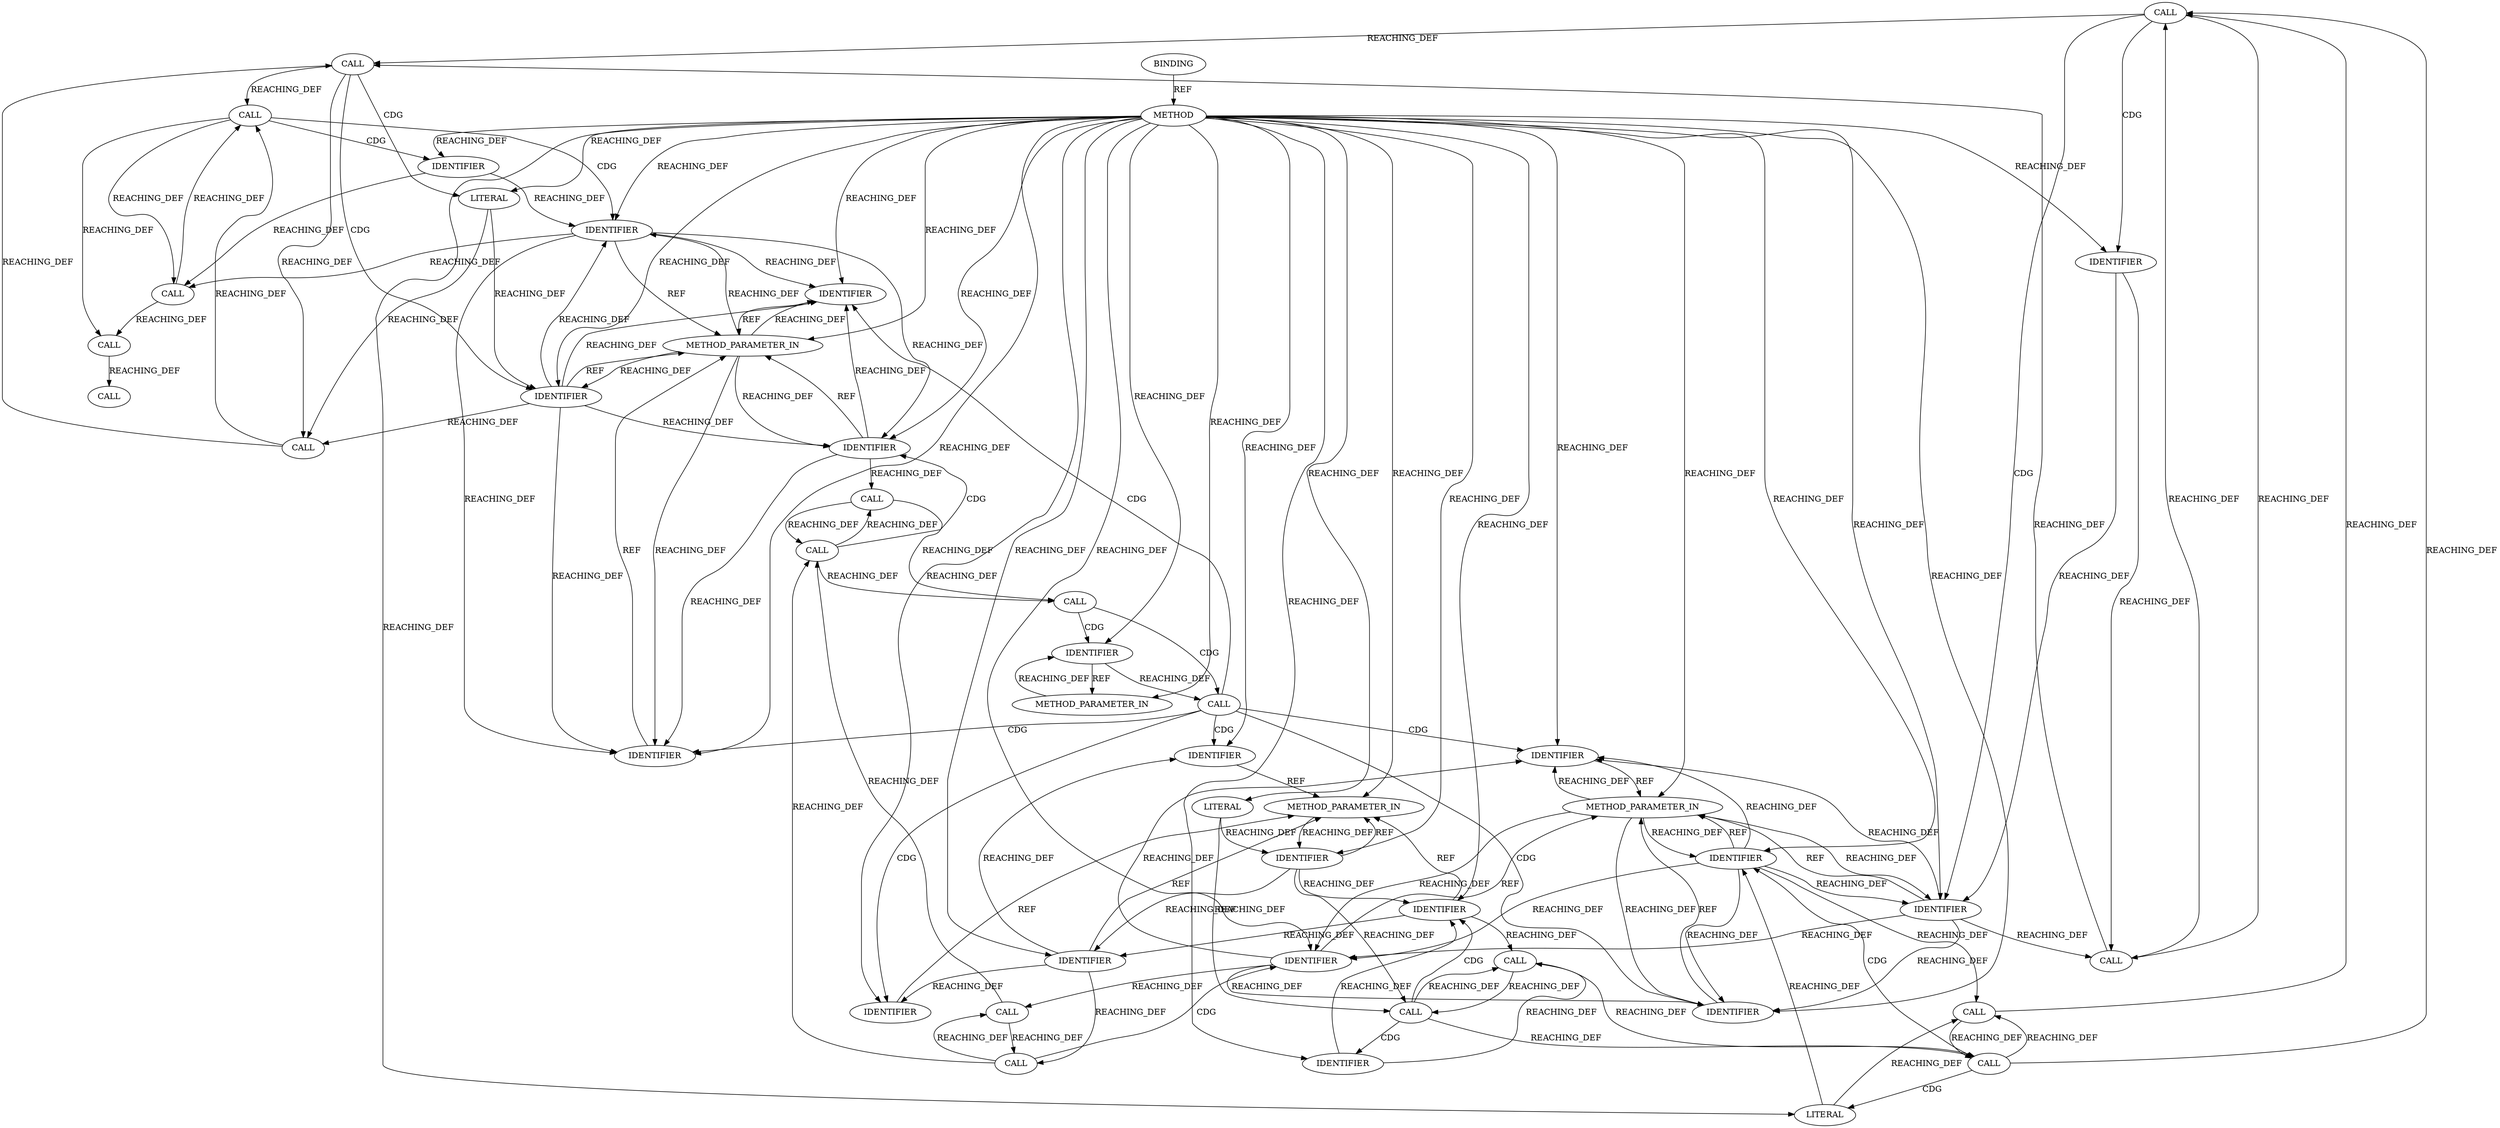 strict digraph "" {
	node [label="\N"];
	1230	[ARGUMENT_INDEX=1,
		CODE="front_len < 0 || front_len > CEPH_MSG_MAX_FRONT_LEN ||
	       middle_len < 0",
		COLUMN_NUMBER=9,
		DISPATCH_TYPE=STATIC_DISPATCH,
		LINE_NUMBER=413,
		METHOD_FULL_NAME="<operator>.logicalOr",
		NAME="<operator>.logicalOr",
		ORDER=1,
		TYPE_FULL_NAME="<empty>",
		filename="messenger_v2.c",
		label=CALL];
	1229	[ARGUMENT_INDEX=1,
		CODE="front_len < 0 || front_len > CEPH_MSG_MAX_FRONT_LEN ||
	       middle_len < 0 || middle_len > CEPH_MSG_MAX_MIDDLE_LEN",
		COLUMN_NUMBER=9,
		DISPATCH_TYPE=STATIC_DISPATCH,
		LINE_NUMBER=413,
		METHOD_FULL_NAME="<operator>.logicalOr",
		NAME="<operator>.logicalOr",
		ORDER=1,
		TYPE_FULL_NAME="<empty>",
		filename="messenger_v2.c",
		label=CALL];
	1230 -> 1229	[VARIABLE="front_len < 0 || front_len > CEPH_MSG_MAX_FRONT_LEN ||
	       middle_len < 0",
		label=REACHING_DEF];
	1241	[ARGUMENT_INDEX=2,
		CODE="middle_len > CEPH_MSG_MAX_MIDDLE_LEN",
		COLUMN_NUMBER=27,
		DISPATCH_TYPE=STATIC_DISPATCH,
		LINE_NUMBER=414,
		METHOD_FULL_NAME="<operator>.greaterThan",
		NAME="<operator>.greaterThan",
		ORDER=2,
		TYPE_FULL_NAME="<empty>",
		filename="messenger_v2.c",
		label=CALL];
	1230 -> 1241	[VARIABLE="front_len < 0 || front_len > CEPH_MSG_MAX_FRONT_LEN ||
	       middle_len < 0",
		label=REACHING_DEF];
	1242	[ARGUMENT_INDEX=1,
		CODE=middle_len,
		COLUMN_NUMBER=27,
		LINE_NUMBER=414,
		NAME=middle_len,
		ORDER=1,
		TYPE_FULL_NAME=int,
		filename="messenger_v2.c",
		label=IDENTIFIER];
	1230 -> 1242	[label=CDG];
	1243	[ARGUMENT_INDEX=2,
		CODE=CEPH_MSG_MAX_MIDDLE_LEN,
		COLUMN_NUMBER=40,
		LINE_NUMBER=414,
		NAME=CEPH_MSG_MAX_MIDDLE_LEN,
		ORDER=2,
		TYPE_FULL_NAME=ANY,
		filename="messenger_v2.c",
		label=IDENTIFIER];
	1230 -> 1243	[label=CDG];
	1228	[ARGUMENT_INDEX=1,
		CODE="front_len < 0 || front_len > CEPH_MSG_MAX_FRONT_LEN ||
	       middle_len < 0 || middle_len > CEPH_MSG_MAX_MIDDLE_LEN ||
	       \
data_len < 0",
		COLUMN_NUMBER=9,
		DISPATCH_TYPE=STATIC_DISPATCH,
		LINE_NUMBER=413,
		METHOD_FULL_NAME="<operator>.logicalOr",
		NAME="<operator>.logicalOr",
		ORDER=1,
		TYPE_FULL_NAME="<empty>",
		filename="messenger_v2.c",
		label=CALL];
	1229 -> 1228	[VARIABLE="front_len < 0 || front_len > CEPH_MSG_MAX_FRONT_LEN ||
	       middle_len < 0 || middle_len > CEPH_MSG_MAX_MIDDLE_LEN",
		label=REACHING_DEF];
	1245	[ARGUMENT_INDEX=1,
		CODE=data_len,
		COLUMN_NUMBER=9,
		LINE_NUMBER=415,
		NAME=data_len,
		ORDER=1,
		TYPE_FULL_NAME=int,
		filename="messenger_v2.c",
		label=IDENTIFIER];
	1229 -> 1245	[label=CDG];
	1244	[ARGUMENT_INDEX=2,
		CODE="data_len < 0",
		COLUMN_NUMBER=9,
		DISPATCH_TYPE=STATIC_DISPATCH,
		LINE_NUMBER=415,
		METHOD_FULL_NAME="<operator>.lessThan",
		NAME="<operator>.lessThan",
		ORDER=2,
		TYPE_FULL_NAME="<empty>",
		filename="messenger_v2.c",
		label=CALL];
	1229 -> 1244	[VARIABLE="front_len < 0 || front_len > CEPH_MSG_MAX_FRONT_LEN ||
	       middle_len < 0 || middle_len > CEPH_MSG_MAX_MIDDLE_LEN",
		label=REACHING_DEF];
	1246	[ARGUMENT_INDEX=2,
		CODE=0,
		COLUMN_NUMBER=20,
		LINE_NUMBER=415,
		ORDER=2,
		TYPE_FULL_NAME=int,
		filename="messenger_v2.c",
		label=LITERAL];
	1229 -> 1246	[label=CDG];
	1241 -> 1230	[VARIABLE="middle_len > CEPH_MSG_MAX_MIDDLE_LEN",
		label=REACHING_DEF];
	1241 -> 1229	[VARIABLE="middle_len > CEPH_MSG_MAX_MIDDLE_LEN",
		label=REACHING_DEF];
	1242 -> 1241	[VARIABLE=middle_len,
		label=REACHING_DEF];
	1222	[CODE="int middle_len",
		COLUMN_NUMBER=45,
		EVALUATION_STRATEGY=BY_VALUE,
		INDEX=2,
		IS_VARIADIC=false,
		LINE_NUMBER=410,
		NAME=middle_len,
		ORDER=2,
		TYPE_FULL_NAME=int,
		filename="messenger_v2.c",
		label=METHOD_PARAMETER_IN];
	1242 -> 1222	[label=REF];
	1256	[ARGUMENT_INDEX=1,
		CODE=middle_len,
		COLUMN_NUMBER=21,
		LINE_NUMBER=417,
		NAME=middle_len,
		ORDER=1,
		TYPE_FULL_NAME=int,
		filename="messenger_v2.c",
		label=IDENTIFIER];
	1242 -> 1256	[VARIABLE=middle_len,
		label=REACHING_DEF];
	1271	[ARGUMENT_INDEX=2,
		CODE=middle_len,
		COLUMN_NUMBER=22,
		LINE_NUMBER=421,
		NAME=middle_len,
		ORDER=2,
		TYPE_FULL_NAME=int,
		filename="messenger_v2.c",
		label=IDENTIFIER];
	1242 -> 1271	[VARIABLE=middle_len,
		label=REACHING_DEF];
	1281	[ARGUMENT_INDEX=1,
		CODE=middle_len,
		COLUMN_NUMBER=44,
		LINE_NUMBER=424,
		NAME=middle_len,
		ORDER=1,
		TYPE_FULL_NAME=int,
		filename="messenger_v2.c",
		label=IDENTIFIER];
	1242 -> 1281	[VARIABLE=middle_len,
		label=REACHING_DEF];
	1243 -> 1241	[VARIABLE=CEPH_MSG_MAX_MIDDLE_LEN,
		label=REACHING_DEF];
	1243 -> 1242	[VARIABLE=CEPH_MSG_MAX_MIDDLE_LEN,
		label=REACHING_DEF];
	1236	[ARGUMENT_INDEX=1,
		CODE=front_len,
		COLUMN_NUMBER=26,
		LINE_NUMBER=413,
		NAME=front_len,
		ORDER=1,
		TYPE_FULL_NAME=int,
		filename="messenger_v2.c",
		label=IDENTIFIER];
	1221	[CODE="int front_len",
		COLUMN_NUMBER=30,
		EVALUATION_STRATEGY=BY_VALUE,
		INDEX=1,
		IS_VARIADIC=false,
		LINE_NUMBER=410,
		NAME=front_len,
		ORDER=1,
		TYPE_FULL_NAME=int,
		filename="messenger_v2.c",
		label=METHOD_PARAMETER_IN];
	1236 -> 1221	[label=REF];
	1235	[ARGUMENT_INDEX=2,
		CODE="front_len > CEPH_MSG_MAX_FRONT_LEN",
		COLUMN_NUMBER=26,
		DISPATCH_TYPE=STATIC_DISPATCH,
		LINE_NUMBER=413,
		METHOD_FULL_NAME="<operator>.greaterThan",
		NAME="<operator>.greaterThan",
		ORDER=2,
		TYPE_FULL_NAME="<empty>",
		filename="messenger_v2.c",
		label=CALL];
	1236 -> 1235	[VARIABLE=front_len,
		label=REACHING_DEF];
	1254	[ARGUMENT_INDEX=1,
		CODE=front_len,
		COLUMN_NUMBER=7,
		LINE_NUMBER=417,
		NAME=front_len,
		ORDER=1,
		TYPE_FULL_NAME=int,
		filename="messenger_v2.c",
		label=IDENTIFIER];
	1236 -> 1254	[VARIABLE=front_len,
		label=REACHING_DEF];
	1233	[ARGUMENT_INDEX=1,
		CODE=front_len,
		COLUMN_NUMBER=9,
		LINE_NUMBER=413,
		NAME=front_len,
		ORDER=1,
		TYPE_FULL_NAME=int,
		filename="messenger_v2.c",
		label=IDENTIFIER];
	1221 -> 1233	[VARIABLE=front_len,
		label=REACHING_DEF];
	1231	[ARGUMENT_INDEX=1,
		CODE="front_len < 0 || front_len > CEPH_MSG_MAX_FRONT_LEN",
		COLUMN_NUMBER=9,
		DISPATCH_TYPE=STATIC_DISPATCH,
		LINE_NUMBER=413,
		METHOD_FULL_NAME="<operator>.logicalOr",
		NAME="<operator>.logicalOr",
		ORDER=1,
		TYPE_FULL_NAME="<empty>",
		filename="messenger_v2.c",
		label=CALL];
	1235 -> 1231	[VARIABLE="front_len > CEPH_MSG_MAX_FRONT_LEN",
		label=REACHING_DEF];
	1232	[ARGUMENT_INDEX=1,
		CODE="front_len < 0",
		COLUMN_NUMBER=9,
		DISPATCH_TYPE=STATIC_DISPATCH,
		LINE_NUMBER=413,
		METHOD_FULL_NAME="<operator>.lessThan",
		NAME="<operator>.lessThan",
		ORDER=1,
		TYPE_FULL_NAME="<empty>",
		filename="messenger_v2.c",
		label=CALL];
	1235 -> 1232	[VARIABLE="front_len > CEPH_MSG_MAX_FRONT_LEN",
		label=REACHING_DEF];
	1254 -> 1221	[label=REF];
	1253	[ARGUMENT_INDEX=1,
		CODE="!front_len",
		COLUMN_NUMBER=6,
		DISPATCH_TYPE=STATIC_DISPATCH,
		LINE_NUMBER=417,
		METHOD_FULL_NAME="<operator>.logicalNot",
		NAME="<operator>.logicalNot",
		ORDER=1,
		TYPE_FULL_NAME="<empty>",
		filename="messenger_v2.c",
		label=CALL];
	1254 -> 1253	[VARIABLE=front_len,
		label=REACHING_DEF];
	1270	[ARGUMENT_INDEX=1,
		CODE=front_len,
		COLUMN_NUMBER=10,
		LINE_NUMBER=421,
		NAME=front_len,
		ORDER=1,
		TYPE_FULL_NAME=int,
		filename="messenger_v2.c",
		label=IDENTIFIER];
	1254 -> 1270	[VARIABLE=front_len,
		label=REACHING_DEF];
	1279	[ARGUMENT_INDEX=1,
		CODE=front_len,
		COLUMN_NUMBER=20,
		LINE_NUMBER=424,
		NAME=front_len,
		ORDER=1,
		TYPE_FULL_NAME=int,
		filename="messenger_v2.c",
		label=IDENTIFIER];
	1254 -> 1279	[VARIABLE=front_len,
		label=REACHING_DEF];
	1264	[ARGUMENT_INDEX=1,
		CODE=secure,
		COLUMN_NUMBER=7,
		LINE_NUMBER=420,
		NAME=secure,
		ORDER=1,
		TYPE_FULL_NAME=bool,
		filename="messenger_v2.c",
		label=IDENTIFIER];
	1224	[CODE="bool secure",
		COLUMN_NUMBER=9,
		EVALUATION_STRATEGY=BY_VALUE,
		INDEX=4,
		IS_VARIADIC=false,
		LINE_NUMBER=411,
		NAME=secure,
		ORDER=4,
		TYPE_FULL_NAME=bool,
		filename="messenger_v2.c",
		label=METHOD_PARAMETER_IN];
	1264 -> 1224	[label=REF];
	1263	[ARGUMENT_INDEX=-1,
		CODE="!secure",
		COLUMN_NUMBER=6,
		DISPATCH_TYPE=STATIC_DISPATCH,
		LINE_NUMBER=420,
		METHOD_FULL_NAME="<operator>.logicalNot",
		NAME="<operator>.logicalNot",
		ORDER=1,
		TYPE_FULL_NAME="<empty>",
		filename="messenger_v2.c",
		label=CALL];
	1264 -> 1263	[VARIABLE=secure,
		label=REACHING_DEF];
	1224 -> 1264	[VARIABLE=secure,
		label=REACHING_DEF];
	1272	[ARGUMENT_INDEX=2,
		CODE=data_len,
		COLUMN_NUMBER=35,
		LINE_NUMBER=421,
		NAME=data_len,
		ORDER=2,
		TYPE_FULL_NAME=int,
		filename="messenger_v2.c",
		label=IDENTIFIER];
	1263 -> 1272	[label=CDG];
	1283	[ARGUMENT_INDEX=1,
		CODE=data_len,
		COLUMN_NUMBER=20,
		LINE_NUMBER=425,
		NAME=data_len,
		ORDER=1,
		TYPE_FULL_NAME=int,
		filename="messenger_v2.c",
		label=IDENTIFIER];
	1263 -> 1283	[label=CDG];
	1263 -> 1271	[label=CDG];
	1263 -> 1281	[label=CDG];
	1263 -> 1270	[label=CDG];
	1263 -> 1279	[label=CDG];
	1252	[ARGUMENT_INDEX=1,
		CODE="!front_len && !middle_len",
		COLUMN_NUMBER=6,
		DISPATCH_TYPE=STATIC_DISPATCH,
		LINE_NUMBER=417,
		METHOD_FULL_NAME="<operator>.logicalAnd",
		NAME="<operator>.logicalAnd",
		ORDER=1,
		TYPE_FULL_NAME="<empty>",
		filename="messenger_v2.c",
		label=CALL];
	1251	[ARGUMENT_INDEX=-1,
		CODE="!front_len && !middle_len && !data_len",
		COLUMN_NUMBER=6,
		DISPATCH_TYPE=STATIC_DISPATCH,
		LINE_NUMBER=417,
		METHOD_FULL_NAME="<operator>.logicalAnd",
		NAME="<operator>.logicalAnd",
		ORDER=1,
		TYPE_FULL_NAME="<empty>",
		filename="messenger_v2.c",
		label=CALL];
	1252 -> 1251	[VARIABLE="!front_len && !middle_len",
		label=REACHING_DEF];
	1257	[ARGUMENT_INDEX=2,
		CODE="!data_len",
		COLUMN_NUMBER=35,
		DISPATCH_TYPE=STATIC_DISPATCH,
		LINE_NUMBER=417,
		METHOD_FULL_NAME="<operator>.logicalNot",
		NAME="<operator>.logicalNot",
		ORDER=2,
		TYPE_FULL_NAME="<empty>",
		filename="messenger_v2.c",
		label=CALL];
	1252 -> 1257	[VARIABLE="!front_len && !middle_len",
		label=REACHING_DEF];
	1258	[ARGUMENT_INDEX=1,
		CODE=data_len,
		COLUMN_NUMBER=36,
		LINE_NUMBER=417,
		NAME=data_len,
		ORDER=1,
		TYPE_FULL_NAME=int,
		filename="messenger_v2.c",
		label=IDENTIFIER];
	1252 -> 1258	[label=CDG];
	1251 -> 1264	[label=CDG];
	1251 -> 1263	[label=CDG];
	1257 -> 1252	[VARIABLE="!data_len",
		label=REACHING_DEF];
	1257 -> 1251	[VARIABLE="!data_len",
		label=REACHING_DEF];
	1258 -> 1257	[VARIABLE=data_len,
		label=REACHING_DEF];
	1223	[CODE="int data_len",
		COLUMN_NUMBER=61,
		EVALUATION_STRATEGY=BY_VALUE,
		INDEX=3,
		IS_VARIADIC=false,
		LINE_NUMBER=410,
		NAME=data_len,
		ORDER=3,
		TYPE_FULL_NAME=int,
		filename="messenger_v2.c",
		label=METHOD_PARAMETER_IN];
	1258 -> 1223	[label=REF];
	1258 -> 1272	[VARIABLE=data_len,
		label=REACHING_DEF];
	1258 -> 1283	[VARIABLE=data_len,
		label=REACHING_DEF];
	1223 -> 1258	[VARIABLE=data_len,
		label=REACHING_DEF];
	1223 -> 1272	[VARIABLE=data_len,
		label=REACHING_DEF];
	1223 -> 1283	[VARIABLE=data_len,
		label=REACHING_DEF];
	1223 -> 1245	[VARIABLE=data_len,
		label=REACHING_DEF];
	1248	[ARGUMENT_INDEX=1,
		CODE=data_len,
		COLUMN_NUMBER=25,
		LINE_NUMBER=415,
		NAME=data_len,
		ORDER=1,
		TYPE_FULL_NAME=int,
		filename="messenger_v2.c",
		label=IDENTIFIER];
	1223 -> 1248	[VARIABLE=data_len,
		label=REACHING_DEF];
	1272 -> 1223	[label=REF];
	1283 -> 1223	[label=REF];
	1286	[METHOD_FULL_NAME=__tail_onwire_len,
		NAME=__tail_onwire_len,
		SIGNATURE="int __tail_onwire_len (int,int,int,bool)",
		label=BINDING];
	1220	[AST_PARENT_FULL_NAME="messenger_v2.c:<global>",
		AST_PARENT_TYPE=TYPE_DECL,
		CODE="static int __tail_onwire_len(int front_len, int middle_len, int data_len,
			     bool secure)
{
	BUG_ON(front_len < 0 || front_\
len > CEPH_MSG_MAX_FRONT_LEN ||
	       middle_len < 0 || middle_len > CEPH_MSG_MAX_MIDDLE_LEN ||
	       data_len < 0 || data_len > \
CEPH_MSG_MAX_DATA_LEN);

	if (!front_len && !middle_len && !data_len)
		return 0;

	if (!secure)
		return front_len + middle_len + \
data_len +
		       CEPH_EPILOGUE_PLAIN_LEN;

	return padded_len(front_len) + padded_len(middle_len) +
	       padded_len(data_len) + \
CEPH_EPILOGUE_SECURE_LEN;
}",
		COLUMN_NUMBER=1,
		COLUMN_NUMBER_END=1,
		FILENAME="messenger_v2.c",
		FULL_NAME=__tail_onwire_len,
		IS_EXTERNAL=false,
		LINE_NUMBER=410,
		LINE_NUMBER_END=426,
		NAME=__tail_onwire_len,
		ORDER=29,
		SIGNATURE="int __tail_onwire_len (int,int,int,bool)",
		filename="messenger_v2.c",
		label=METHOD];
	1286 -> 1220	[label=REF];
	1220 -> 1242	[label=REACHING_DEF];
	1220 -> 1243	[label=REACHING_DEF];
	1220 -> 1236	[label=REACHING_DEF];
	1220 -> 1221	[label=REACHING_DEF];
	1220 -> 1254	[label=REACHING_DEF];
	1220 -> 1264	[label=REACHING_DEF];
	1220 -> 1224	[label=REACHING_DEF];
	1220 -> 1258	[label=REACHING_DEF];
	1220 -> 1223	[label=REACHING_DEF];
	1220 -> 1272	[label=REACHING_DEF];
	1220 -> 1283	[label=REACHING_DEF];
	1220 -> 1245	[label=REACHING_DEF];
	1220 -> 1248	[label=REACHING_DEF];
	1237	[ARGUMENT_INDEX=2,
		CODE=CEPH_MSG_MAX_FRONT_LEN,
		COLUMN_NUMBER=38,
		LINE_NUMBER=413,
		NAME=CEPH_MSG_MAX_FRONT_LEN,
		ORDER=2,
		TYPE_FULL_NAME=ANY,
		filename="messenger_v2.c",
		label=IDENTIFIER];
	1220 -> 1237	[label=REACHING_DEF];
	1249	[ARGUMENT_INDEX=2,
		CODE=CEPH_MSG_MAX_DATA_LEN,
		COLUMN_NUMBER=36,
		LINE_NUMBER=415,
		NAME=CEPH_MSG_MAX_DATA_LEN,
		ORDER=2,
		TYPE_FULL_NAME=ANY,
		filename="messenger_v2.c",
		label=IDENTIFIER];
	1220 -> 1249	[label=REACHING_DEF];
	1220 -> 1222	[label=REACHING_DEF];
	1220 -> 1256	[label=REACHING_DEF];
	1220 -> 1271	[label=REACHING_DEF];
	1220 -> 1281	[label=REACHING_DEF];
	1220 -> 1270	[label=REACHING_DEF];
	1220 -> 1233	[label=REACHING_DEF];
	1234	[ARGUMENT_INDEX=2,
		CODE=0,
		COLUMN_NUMBER=21,
		LINE_NUMBER=413,
		ORDER=2,
		TYPE_FULL_NAME=int,
		filename="messenger_v2.c",
		label=LITERAL];
	1220 -> 1234	[label=REACHING_DEF];
	1239	[ARGUMENT_INDEX=1,
		CODE=middle_len,
		COLUMN_NUMBER=9,
		LINE_NUMBER=414,
		NAME=middle_len,
		ORDER=1,
		TYPE_FULL_NAME=int,
		filename="messenger_v2.c",
		label=IDENTIFIER];
	1220 -> 1239	[label=REACHING_DEF];
	1240	[ARGUMENT_INDEX=2,
		CODE=0,
		COLUMN_NUMBER=22,
		LINE_NUMBER=414,
		ORDER=2,
		TYPE_FULL_NAME=int,
		filename="messenger_v2.c",
		label=LITERAL];
	1220 -> 1240	[label=REACHING_DEF];
	1220 -> 1246	[label=REACHING_DEF];
	1220 -> 1279	[label=REACHING_DEF];
	1247	[ARGUMENT_INDEX=2,
		CODE="data_len > CEPH_MSG_MAX_DATA_LEN",
		COLUMN_NUMBER=25,
		DISPATCH_TYPE=STATIC_DISPATCH,
		LINE_NUMBER=415,
		METHOD_FULL_NAME="<operator>.greaterThan",
		NAME="<operator>.greaterThan",
		ORDER=2,
		TYPE_FULL_NAME="<empty>",
		filename="messenger_v2.c",
		label=CALL];
	1227	[ARGUMENT_INDEX=1,
		CODE="front_len < 0 || front_len > CEPH_MSG_MAX_FRONT_LEN ||
	       middle_len < 0 || middle_len > CEPH_MSG_MAX_MIDDLE_LEN ||
	       \
data_len < 0 || data_len > CEPH_MSG_MAX_DATA_LEN",
		COLUMN_NUMBER=9,
		DISPATCH_TYPE=STATIC_DISPATCH,
		LINE_NUMBER=413,
		METHOD_FULL_NAME="<operator>.logicalOr",
		NAME="<operator>.logicalOr",
		ORDER=1,
		TYPE_FULL_NAME="<empty>",
		filename="messenger_v2.c",
		label=CALL];
	1247 -> 1227	[VARIABLE="data_len > CEPH_MSG_MAX_DATA_LEN",
		label=REACHING_DEF];
	1247 -> 1228	[VARIABLE="data_len > CEPH_MSG_MAX_DATA_LEN",
		label=REACHING_DEF];
	1226	[ARGUMENT_INDEX=-1,
		CODE="BUG_ON(front_len < 0 || front_len > CEPH_MSG_MAX_FRONT_LEN ||
	       middle_len < 0 || middle_len > CEPH_MSG_MAX_MIDDLE_LEN ||
	       \
data_len < 0 || data_len > CEPH_MSG_MAX_DATA_LEN)",
		COLUMN_NUMBER=2,
		DISPATCH_TYPE=STATIC_DISPATCH,
		LINE_NUMBER=413,
		METHOD_FULL_NAME=BUG_ON,
		NAME=BUG_ON,
		ORDER=1,
		TYPE_FULL_NAME="<empty>",
		filename="messenger_v2.c",
		label=CALL];
	1227 -> 1226	[VARIABLE="front_len < 0 || front_len > CEPH_MSG_MAX_FRONT_LEN ||
	       middle_len < 0 || middle_len > CEPH_MSG_MAX_MIDDLE_LEN ||
	       \
data_len < 0 || data_len > CEPH_MSG_MAX_DATA_LEN",
		label=REACHING_DEF];
	1228 -> 1247	[VARIABLE="front_len < 0 || front_len > CEPH_MSG_MAX_FRONT_LEN ||
	       middle_len < 0 || middle_len > CEPH_MSG_MAX_MIDDLE_LEN ||
	       \
data_len < 0",
		label=REACHING_DEF];
	1228 -> 1227	[VARIABLE="front_len < 0 || front_len > CEPH_MSG_MAX_FRONT_LEN ||
	       middle_len < 0 || middle_len > CEPH_MSG_MAX_MIDDLE_LEN ||
	       \
data_len < 0",
		label=REACHING_DEF];
	1228 -> 1248	[label=CDG];
	1228 -> 1249	[label=CDG];
	1245 -> 1258	[VARIABLE=data_len,
		label=REACHING_DEF];
	1245 -> 1223	[label=REF];
	1245 -> 1272	[VARIABLE=data_len,
		label=REACHING_DEF];
	1245 -> 1283	[VARIABLE=data_len,
		label=REACHING_DEF];
	1245 -> 1244	[VARIABLE=data_len,
		label=REACHING_DEF];
	1245 -> 1248	[VARIABLE=data_len,
		label=REACHING_DEF];
	1244 -> 1229	[VARIABLE="data_len < 0",
		label=REACHING_DEF];
	1244 -> 1228	[VARIABLE="data_len < 0",
		label=REACHING_DEF];
	1248 -> 1258	[VARIABLE=data_len,
		label=REACHING_DEF];
	1248 -> 1223	[label=REF];
	1248 -> 1272	[VARIABLE=data_len,
		label=REACHING_DEF];
	1248 -> 1283	[VARIABLE=data_len,
		label=REACHING_DEF];
	1248 -> 1247	[VARIABLE=data_len,
		label=REACHING_DEF];
	1237 -> 1236	[VARIABLE=CEPH_MSG_MAX_FRONT_LEN,
		label=REACHING_DEF];
	1237 -> 1235	[VARIABLE=CEPH_MSG_MAX_FRONT_LEN,
		label=REACHING_DEF];
	1249 -> 1247	[VARIABLE=CEPH_MSG_MAX_DATA_LEN,
		label=REACHING_DEF];
	1249 -> 1248	[VARIABLE=CEPH_MSG_MAX_DATA_LEN,
		label=REACHING_DEF];
	1222 -> 1242	[VARIABLE=middle_len,
		label=REACHING_DEF];
	1222 -> 1256	[VARIABLE=middle_len,
		label=REACHING_DEF];
	1222 -> 1271	[VARIABLE=middle_len,
		label=REACHING_DEF];
	1222 -> 1281	[VARIABLE=middle_len,
		label=REACHING_DEF];
	1222 -> 1239	[VARIABLE=middle_len,
		label=REACHING_DEF];
	1256 -> 1222	[label=REF];
	1256 -> 1271	[VARIABLE=middle_len,
		label=REACHING_DEF];
	1256 -> 1281	[VARIABLE=middle_len,
		label=REACHING_DEF];
	1255	[ARGUMENT_INDEX=2,
		CODE="!middle_len",
		COLUMN_NUMBER=20,
		DISPATCH_TYPE=STATIC_DISPATCH,
		LINE_NUMBER=417,
		METHOD_FULL_NAME="<operator>.logicalNot",
		NAME="<operator>.logicalNot",
		ORDER=2,
		TYPE_FULL_NAME="<empty>",
		filename="messenger_v2.c",
		label=CALL];
	1256 -> 1255	[VARIABLE=middle_len,
		label=REACHING_DEF];
	1271 -> 1222	[label=REF];
	1281 -> 1222	[label=REF];
	1255 -> 1252	[VARIABLE="!middle_len",
		label=REACHING_DEF];
	1255 -> 1253	[VARIABLE="!middle_len",
		label=REACHING_DEF];
	1253 -> 1252	[VARIABLE="!front_len",
		label=REACHING_DEF];
	1253 -> 1256	[label=CDG];
	1253 -> 1255	[VARIABLE="!front_len",
		label=REACHING_DEF];
	1270 -> 1221	[label=REF];
	1233 -> 1236	[VARIABLE=front_len,
		label=REACHING_DEF];
	1233 -> 1221	[label=REF];
	1233 -> 1254	[VARIABLE=front_len,
		label=REACHING_DEF];
	1233 -> 1232	[VARIABLE=front_len,
		label=REACHING_DEF];
	1234 -> 1233	[VARIABLE=0,
		label=REACHING_DEF];
	1234 -> 1232	[VARIABLE=0,
		label=REACHING_DEF];
	1239 -> 1242	[VARIABLE=middle_len,
		label=REACHING_DEF];
	1239 -> 1222	[label=REF];
	1239 -> 1256	[VARIABLE=middle_len,
		label=REACHING_DEF];
	1239 -> 1271	[VARIABLE=middle_len,
		label=REACHING_DEF];
	1239 -> 1281	[VARIABLE=middle_len,
		label=REACHING_DEF];
	1238	[ARGUMENT_INDEX=2,
		CODE="middle_len < 0",
		COLUMN_NUMBER=9,
		DISPATCH_TYPE=STATIC_DISPATCH,
		LINE_NUMBER=414,
		METHOD_FULL_NAME="<operator>.lessThan",
		NAME="<operator>.lessThan",
		ORDER=2,
		TYPE_FULL_NAME="<empty>",
		filename="messenger_v2.c",
		label=CALL];
	1239 -> 1238	[VARIABLE=middle_len,
		label=REACHING_DEF];
	1240 -> 1239	[VARIABLE=0,
		label=REACHING_DEF];
	1240 -> 1238	[VARIABLE=0,
		label=REACHING_DEF];
	1246 -> 1245	[VARIABLE=0,
		label=REACHING_DEF];
	1246 -> 1244	[VARIABLE=0,
		label=REACHING_DEF];
	1279 -> 1221	[label=REF];
	1231 -> 1230	[VARIABLE="front_len < 0 || front_len > CEPH_MSG_MAX_FRONT_LEN",
		label=REACHING_DEF];
	1231 -> 1239	[label=CDG];
	1231 -> 1240	[label=CDG];
	1231 -> 1238	[VARIABLE="front_len < 0 || front_len > CEPH_MSG_MAX_FRONT_LEN",
		label=REACHING_DEF];
	1232 -> 1236	[label=CDG];
	1232 -> 1235	[VARIABLE="front_len < 0",
		label=REACHING_DEF];
	1232 -> 1237	[label=CDG];
	1232 -> 1231	[VARIABLE="front_len < 0",
		label=REACHING_DEF];
	1238 -> 1230	[VARIABLE="middle_len < 0",
		label=REACHING_DEF];
	1238 -> 1231	[VARIABLE="middle_len < 0",
		label=REACHING_DEF];
}
